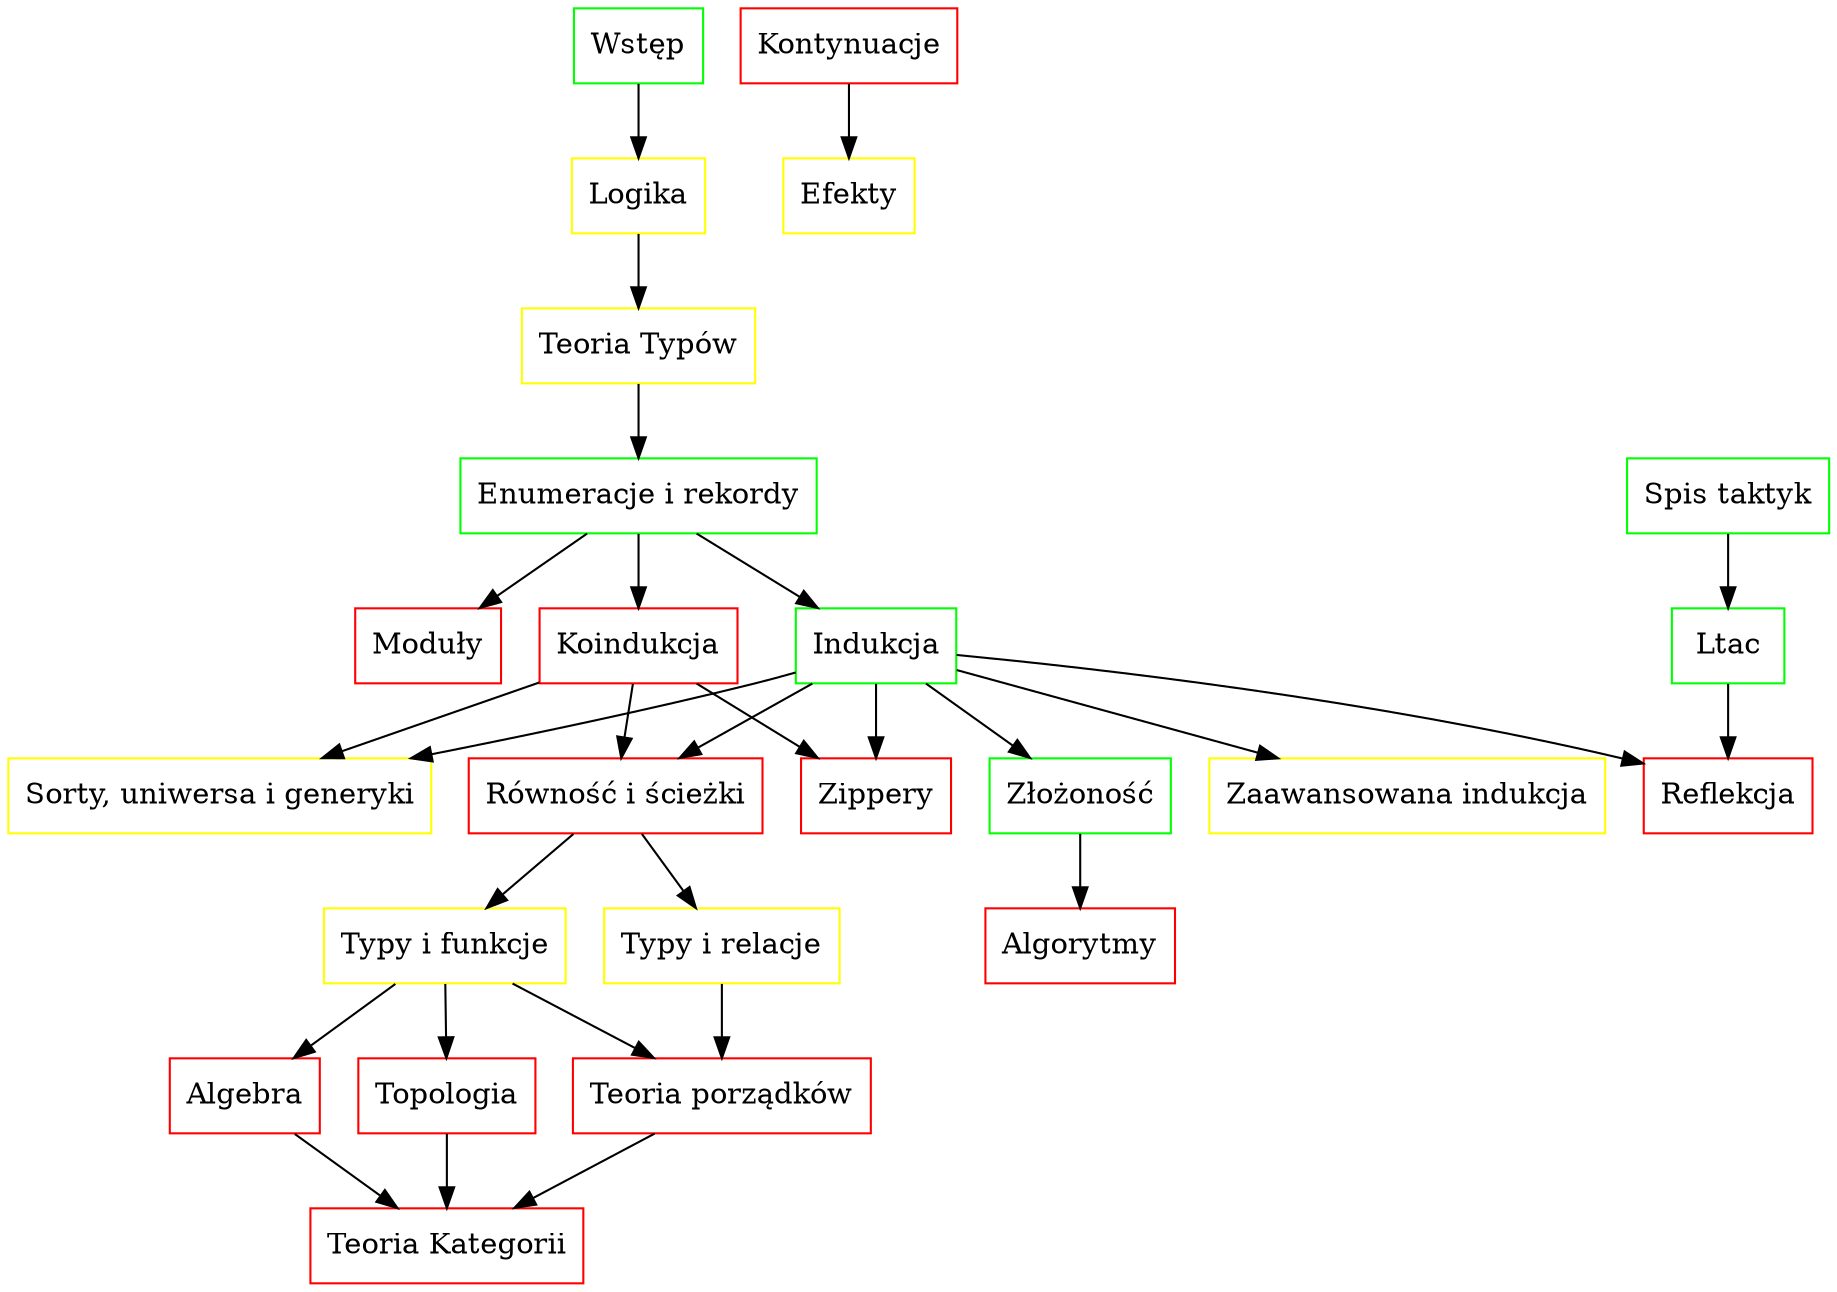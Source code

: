 digraph
{
  node[shape=rectangle]

  Wstęp             [label = "Wstęp", color = green]
  
  Logika            [label = "Logika", color = yellow]

  TeoriaTypów       [label = "Teoria Typów", color = yellow]

  EnumRec           [label = "Enumeracje i rekordy", color = green]
  Moduły            [label = "Moduły", color = red]

  Indukcja          [label = "Indukcja", color = green]
  Indukcja2         [label = "Zaawansowana indukcja", color = yellow]
  Zippery           [label = "Zippery", color = red]
  Uniwersa          [label = "Sorty, uniwersa i generyki", color = yellow]

  Koindukcja        [label = "Koindukcja", color = red]

  Ścieżki           [label = "Równość i ścieżki", color = red]

  Funkcje           [label = "Typy i funkcje", color = yellow]
  Relacje           [label = "Typy i relacje", color = yellow]

  Algebra           [label = "Algebra", color = red]
  Porządki          [label = "Teoria porządków", color = red]
  Topologia         [label = "Topologia", color = red]
  Kategorie         [label = "Teoria Kategorii", color = red]

  Kontynuacje       [label = "Kontynuacje", color = red]
  Efekty            [label = "Efekty", color = yellow]

  Złożoność         [label = "Złożoność", color = green]
  Algorytmy         [label = "Algorytmy", color = red]

  Taktyki           [label = "Spis taktyk", color = green]
  Ltac              [label = "Ltac", color = green]
  Reflekcja         [label = "Reflekcja", color = red]



  Wstęp             -> Logika

  Logika            -> TeoriaTypów
  
  TeoriaTypów       -> EnumRec

  EnumRec           -> Indukcja, Koindukcja, Moduły
  Indukcja          -> Zippery, Uniwersa, Indukcja2, /*Koindukcja,*/ Ścieżki, Złożoność, Reflekcja
  Koindukcja        -> Zippery, Uniwersa, Ścieżki /*CoNat, Stream, CoList, InfTree,*/

  Ścieżki           -> Funkcje, Relacje
  Funkcje           -> Porządki, Algebra, Topologia
  Relacje           -> Porządki

  Algebra           -> Kategorie
  Porządki          -> Kategorie
  Topologia         -> Kategorie

  Taktyki           -> Ltac
  Ltac              -> Reflekcja

  Kontynuacje       -> Efekty

  Złożoność         -> Algorytmy
}